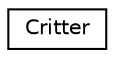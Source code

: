 digraph "Graphical Class Hierarchy"
{
  edge [fontname="Helvetica",fontsize="10",labelfontname="Helvetica",labelfontsize="10"];
  node [fontname="Helvetica",fontsize="10",shape=record];
  rankdir="LR";
  Node0 [label="Critter",height=0.2,width=0.4,color="black", fillcolor="white", style="filled",URL="$classCritter.html",tooltip="Critter class. "];
}
